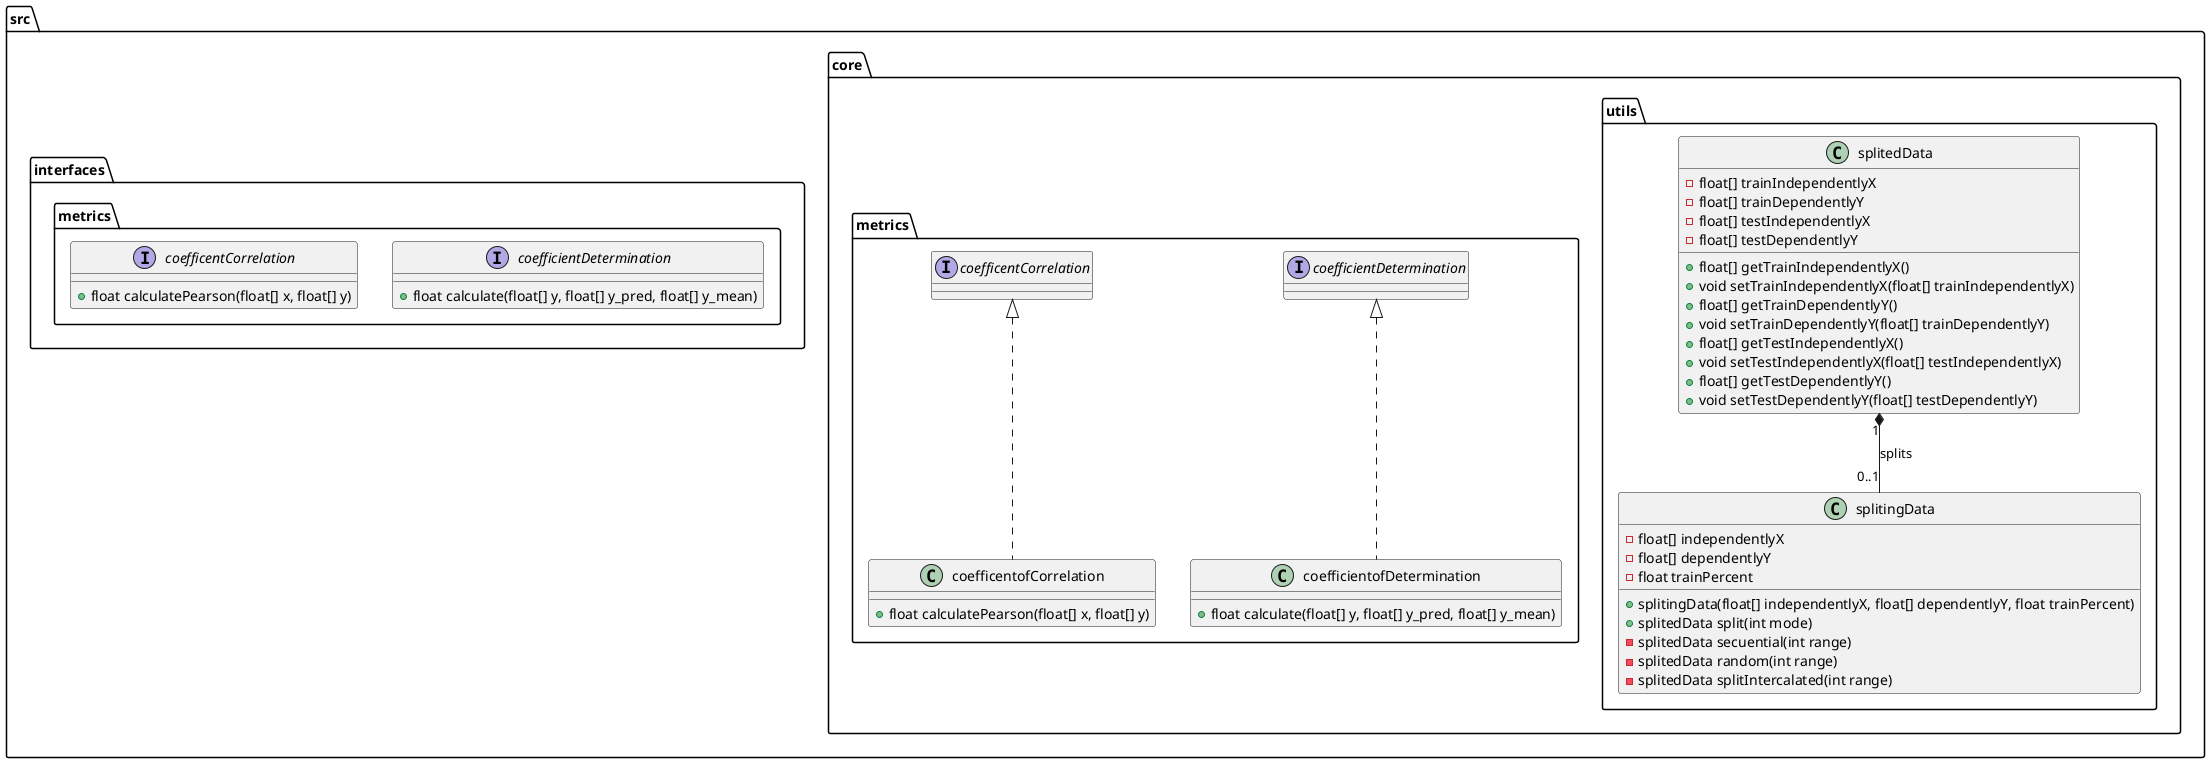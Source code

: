 @startuml MachineLearning, Inc.

package "src.core.utils" {
    class splitedData {
        - float[] trainIndependentlyX
        - float[] trainDependentlyY
        - float[] testIndependentlyX
        - float[] testDependentlyY
        + float[] getTrainIndependentlyX()
        + void setTrainIndependentlyX(float[] trainIndependentlyX)
        + float[] getTrainDependentlyY()
        + void setTrainDependentlyY(float[] trainDependentlyY)
        + float[] getTestIndependentlyX()
        + void setTestIndependentlyX(float[] testIndependentlyX)
        + float[] getTestDependentlyY()
        + void setTestDependentlyY(float[] testDependentlyY)
    }

    class splitingData {
        - float[] independentlyX
        - float[] dependentlyY
        - float trainPercent
        + splitingData(float[] independentlyX, float[] dependentlyY, float trainPercent)
        + splitedData split(int mode)
        - splitedData secuential(int range)
        - splitedData random(int range)
        - splitedData splitIntercalated(int range)
    }

    splitedData "1" *-- "0..1" splitingData : splits
}
package "src.interfaces.metrics" {
    interface coefficientDetermination {
        + float calculate(float[] y, float[] y_pred, float[] y_mean)
    }

    interface coefficentCorrelation {
        + float calculatePearson(float[] x, float[] y)
    }
}

package "src.core.metrics" {
    class coefficientofDetermination implements coefficientDetermination {
        + float calculate(float[] y, float[] y_pred, float[] y_mean)
    }

    class coefficentofCorrelation implements coefficentCorrelation {
        + float calculatePearson(float[] x, float[] y)
    }
}


@enduml

